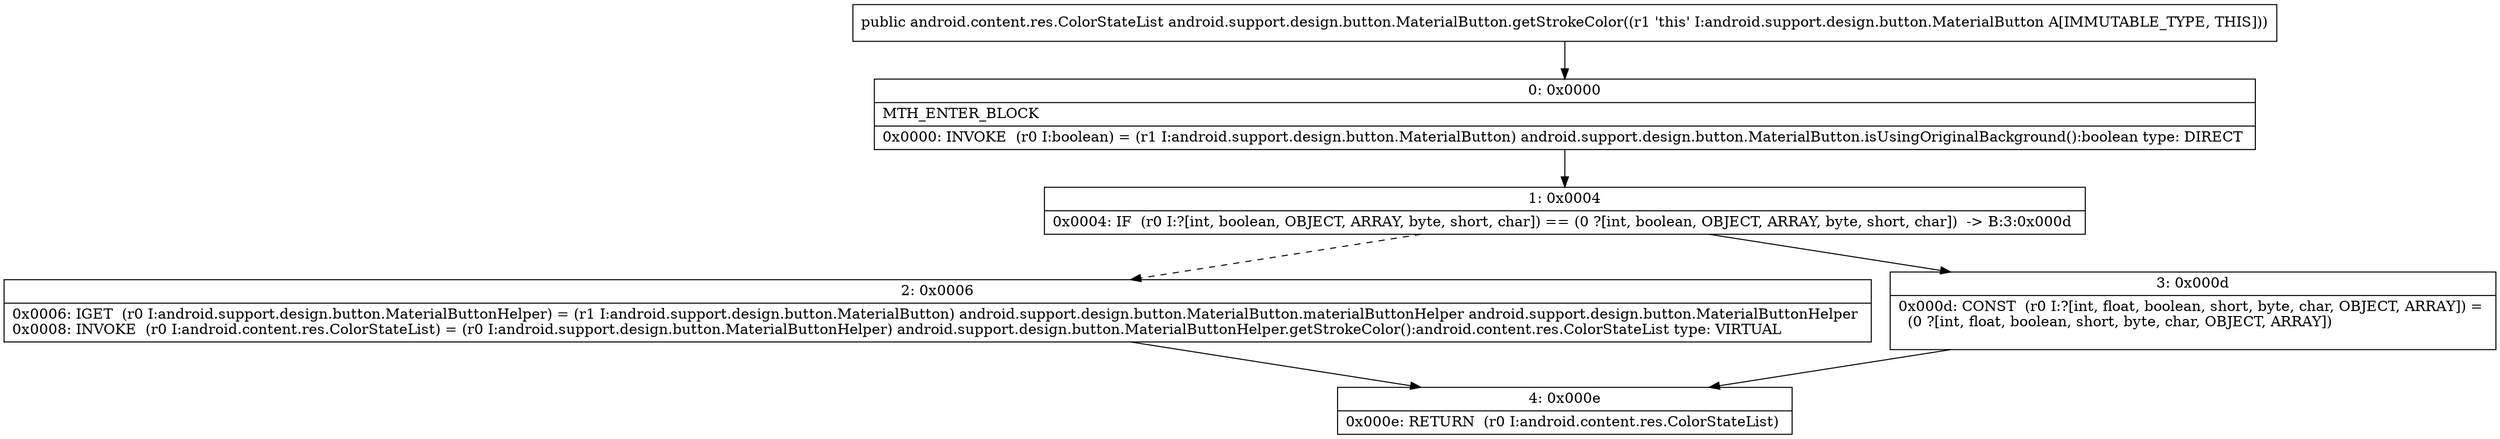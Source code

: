 digraph "CFG forandroid.support.design.button.MaterialButton.getStrokeColor()Landroid\/content\/res\/ColorStateList;" {
Node_0 [shape=record,label="{0\:\ 0x0000|MTH_ENTER_BLOCK\l|0x0000: INVOKE  (r0 I:boolean) = (r1 I:android.support.design.button.MaterialButton) android.support.design.button.MaterialButton.isUsingOriginalBackground():boolean type: DIRECT \l}"];
Node_1 [shape=record,label="{1\:\ 0x0004|0x0004: IF  (r0 I:?[int, boolean, OBJECT, ARRAY, byte, short, char]) == (0 ?[int, boolean, OBJECT, ARRAY, byte, short, char])  \-\> B:3:0x000d \l}"];
Node_2 [shape=record,label="{2\:\ 0x0006|0x0006: IGET  (r0 I:android.support.design.button.MaterialButtonHelper) = (r1 I:android.support.design.button.MaterialButton) android.support.design.button.MaterialButton.materialButtonHelper android.support.design.button.MaterialButtonHelper \l0x0008: INVOKE  (r0 I:android.content.res.ColorStateList) = (r0 I:android.support.design.button.MaterialButtonHelper) android.support.design.button.MaterialButtonHelper.getStrokeColor():android.content.res.ColorStateList type: VIRTUAL \l}"];
Node_3 [shape=record,label="{3\:\ 0x000d|0x000d: CONST  (r0 I:?[int, float, boolean, short, byte, char, OBJECT, ARRAY]) = \l  (0 ?[int, float, boolean, short, byte, char, OBJECT, ARRAY])\l \l}"];
Node_4 [shape=record,label="{4\:\ 0x000e|0x000e: RETURN  (r0 I:android.content.res.ColorStateList) \l}"];
MethodNode[shape=record,label="{public android.content.res.ColorStateList android.support.design.button.MaterialButton.getStrokeColor((r1 'this' I:android.support.design.button.MaterialButton A[IMMUTABLE_TYPE, THIS])) }"];
MethodNode -> Node_0;
Node_0 -> Node_1;
Node_1 -> Node_2[style=dashed];
Node_1 -> Node_3;
Node_2 -> Node_4;
Node_3 -> Node_4;
}

